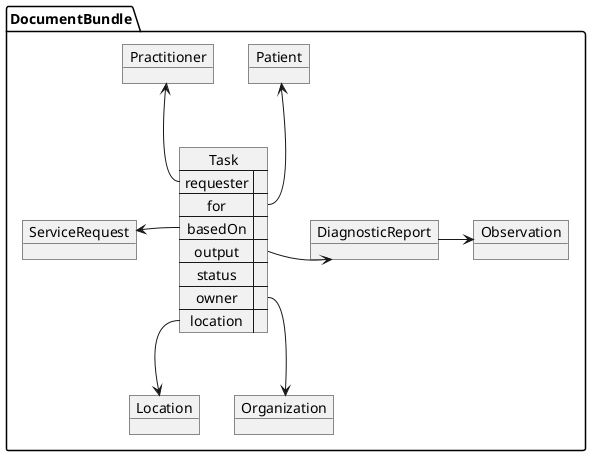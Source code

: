 @startuml
package DocumentBundle {
  object Patient
  object ServiceRequest
  object DiagnosticReport
  object Observation
  object Location
  object Organization
  object Practitioner
  map Task {
    requester=>
    for=>
    basedOn=>
    output=>
    status=>
    owner=>
    location=>
  }
}

Task::requester -u-> Practitioner
Task::basedOn -l-> ServiceRequest
Task::owner -d-> Organization
Task::location -d-> Location
Task::output -r-> DiagnosticReport
DiagnosticReport -r-> Observation
Task::for -u-> Patient
@enduml
